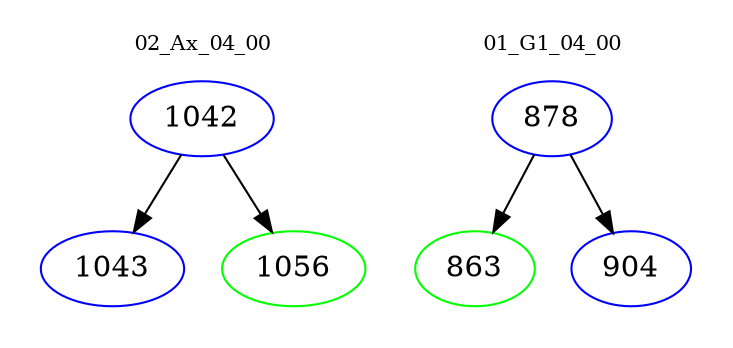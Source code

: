 digraph{
subgraph cluster_0 {
color = white
label = "02_Ax_04_00";
fontsize=10;
T0_1042 [label="1042", color="blue"]
T0_1042 -> T0_1043 [color="black"]
T0_1043 [label="1043", color="blue"]
T0_1042 -> T0_1056 [color="black"]
T0_1056 [label="1056", color="green"]
}
subgraph cluster_1 {
color = white
label = "01_G1_04_00";
fontsize=10;
T1_878 [label="878", color="blue"]
T1_878 -> T1_863 [color="black"]
T1_863 [label="863", color="green"]
T1_878 -> T1_904 [color="black"]
T1_904 [label="904", color="blue"]
}
}
